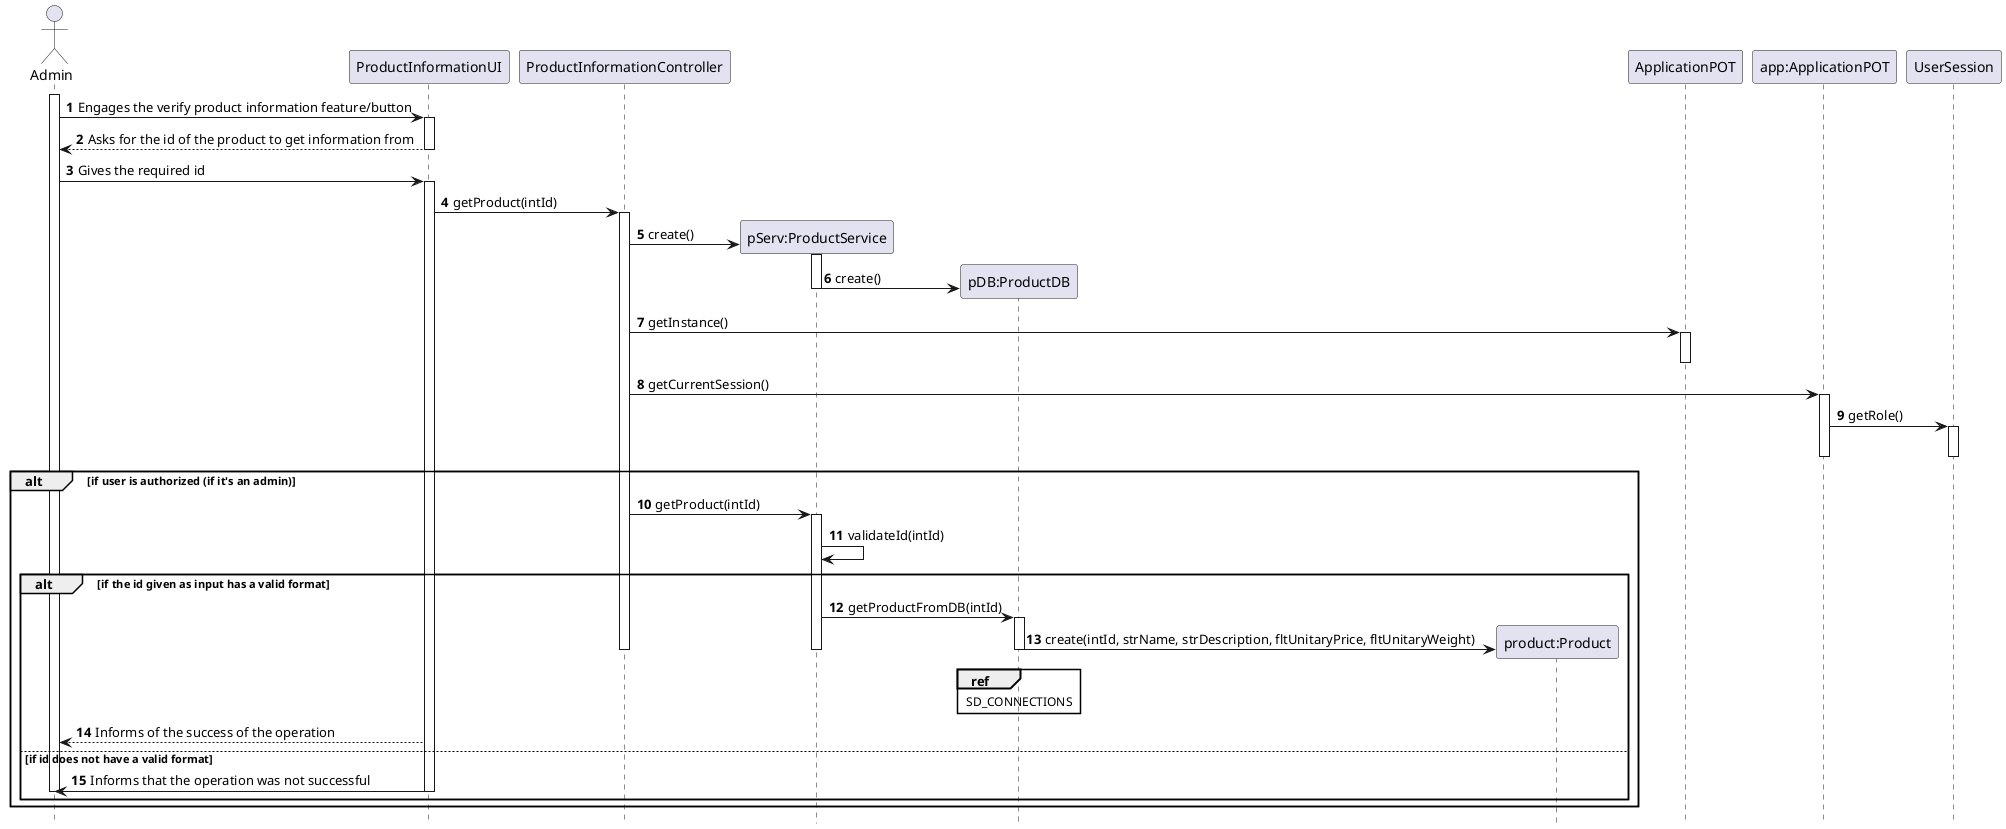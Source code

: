 @startuml
autonumber
hide footbox

actor "Admin" as U

participant "ProductInformationUI" as UI
participant "ProductInformationController" as CTRL
participant "pServ:ProductService" as SER
participant "pDB:ProductDB" as DB
participant "product:Product" as PROD
participant "ApplicationPOT" as APP
participant "app:ApplicationPOT" as APPP
participant "UserSession" as US

activate U
U -> UI : Engages the verify product information feature/button
activate UI
UI --> U : Asks for the id of the product to get information from
deactivate UI
U -> UI : Gives the required id
activate UI
UI -> CTRL : getProduct(intId)
activate CTRL
CTRL -> SER** : create()
activate SER
SER -> DB** : create()
deactivate SER
CTRL -> APP : getInstance()
activate APP
deactivate APP
CTRL -> APPP : getCurrentSession()
activate APPP
APPP -> US : getRole()
activate US
deactivate US
deactivate APPP
alt if user is authorized (if it's an admin)
CTRL -> SER : getProduct(intId)
activate SER
SER -> SER : validateId(intId)
alt if the id given as input has a valid format
SER -> DB : getProductFromDB(intId)
activate DB
DB -> PROD** : create(intId, strName, strDescription, fltUnitaryPrice, fltUnitaryWeight)
deactivate DB
ref over DB
SD_CONNECTIONS
end ref
deactivate SER
deactivate CTRL
deactivate CTRL
UI --> U : Informs of the success of the operation
else if id does not have a valid format
UI -> U : Informs that the operation was not successful
deactivate UI
deactivate U
end alt
end alt

@enduml